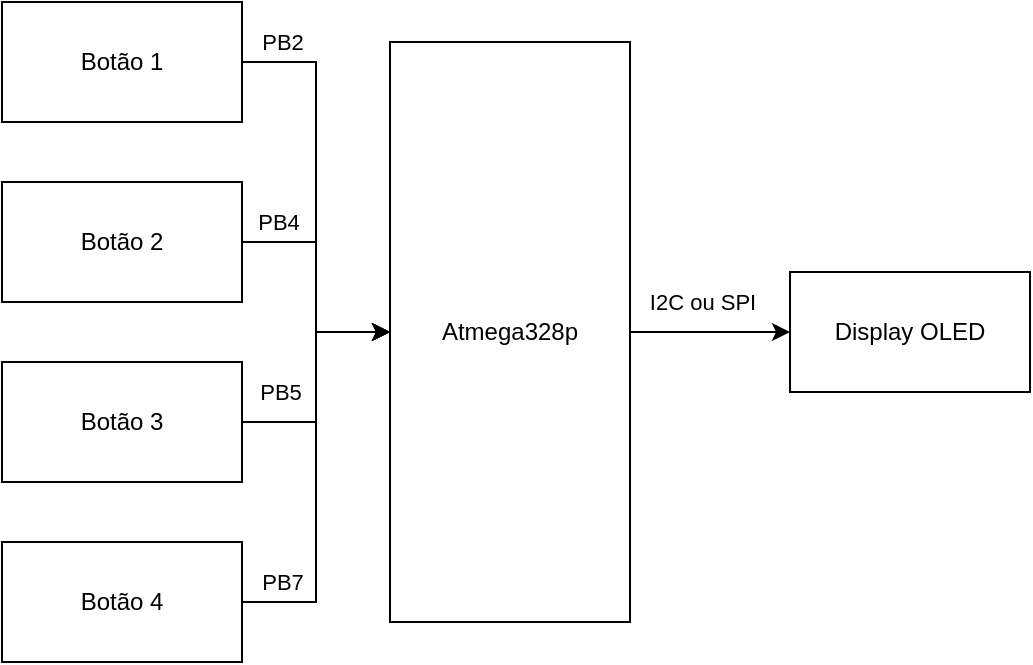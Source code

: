 <mxfile version="24.7.17">
  <diagram id="C5RBs43oDa-KdzZeNtuy" name="Page-1">
    <mxGraphModel dx="699" dy="408" grid="1" gridSize="10" guides="1" tooltips="1" connect="1" arrows="1" fold="1" page="1" pageScale="1" pageWidth="827" pageHeight="1169" math="0" shadow="0">
      <root>
        <mxCell id="WIyWlLk6GJQsqaUBKTNV-0" />
        <mxCell id="WIyWlLk6GJQsqaUBKTNV-1" parent="WIyWlLk6GJQsqaUBKTNV-0" />
        <mxCell id="ndUPrN46B4jrnN9Xzy0K-12" value="" style="edgeStyle=orthogonalEdgeStyle;rounded=0;orthogonalLoop=1;jettySize=auto;html=1;" edge="1" parent="WIyWlLk6GJQsqaUBKTNV-1" source="ndUPrN46B4jrnN9Xzy0K-0" target="ndUPrN46B4jrnN9Xzy0K-11">
          <mxGeometry relative="1" as="geometry" />
        </mxCell>
        <mxCell id="ndUPrN46B4jrnN9Xzy0K-13" value="I2C ou SPI" style="edgeLabel;html=1;align=center;verticalAlign=middle;resizable=0;points=[];" vertex="1" connectable="0" parent="ndUPrN46B4jrnN9Xzy0K-12">
          <mxGeometry x="-0.275" y="-3" relative="1" as="geometry">
            <mxPoint x="7" y="-18" as="offset" />
          </mxGeometry>
        </mxCell>
        <mxCell id="ndUPrN46B4jrnN9Xzy0K-0" value="Atmega328p" style="rounded=0;whiteSpace=wrap;html=1;" vertex="1" parent="WIyWlLk6GJQsqaUBKTNV-1">
          <mxGeometry x="294" y="70" width="120" height="290" as="geometry" />
        </mxCell>
        <mxCell id="ndUPrN46B4jrnN9Xzy0K-7" value="" style="edgeStyle=orthogonalEdgeStyle;rounded=0;orthogonalLoop=1;jettySize=auto;html=1;" edge="1" parent="WIyWlLk6GJQsqaUBKTNV-1" source="ndUPrN46B4jrnN9Xzy0K-1" target="ndUPrN46B4jrnN9Xzy0K-0">
          <mxGeometry relative="1" as="geometry" />
        </mxCell>
        <mxCell id="ndUPrN46B4jrnN9Xzy0K-14" value="PB2" style="edgeLabel;html=1;align=center;verticalAlign=middle;resizable=0;points=[];" vertex="1" connectable="0" parent="ndUPrN46B4jrnN9Xzy0K-7">
          <mxGeometry x="-0.378" y="5" relative="1" as="geometry">
            <mxPoint x="-22" y="-38" as="offset" />
          </mxGeometry>
        </mxCell>
        <mxCell id="ndUPrN46B4jrnN9Xzy0K-1" value="Botão 1" style="rounded=0;whiteSpace=wrap;html=1;" vertex="1" parent="WIyWlLk6GJQsqaUBKTNV-1">
          <mxGeometry x="100" y="50" width="120" height="60" as="geometry" />
        </mxCell>
        <mxCell id="ndUPrN46B4jrnN9Xzy0K-8" value="" style="edgeStyle=orthogonalEdgeStyle;rounded=0;orthogonalLoop=1;jettySize=auto;html=1;" edge="1" parent="WIyWlLk6GJQsqaUBKTNV-1" source="ndUPrN46B4jrnN9Xzy0K-4" target="ndUPrN46B4jrnN9Xzy0K-0">
          <mxGeometry relative="1" as="geometry" />
        </mxCell>
        <mxCell id="ndUPrN46B4jrnN9Xzy0K-15" value="PB4" style="edgeLabel;html=1;align=center;verticalAlign=middle;resizable=0;points=[];" vertex="1" connectable="0" parent="ndUPrN46B4jrnN9Xzy0K-8">
          <mxGeometry x="-0.698" y="2" relative="1" as="geometry">
            <mxPoint y="-8" as="offset" />
          </mxGeometry>
        </mxCell>
        <mxCell id="ndUPrN46B4jrnN9Xzy0K-4" value="Botão 2" style="rounded=0;whiteSpace=wrap;html=1;" vertex="1" parent="WIyWlLk6GJQsqaUBKTNV-1">
          <mxGeometry x="100" y="140" width="120" height="60" as="geometry" />
        </mxCell>
        <mxCell id="ndUPrN46B4jrnN9Xzy0K-9" value="" style="edgeStyle=orthogonalEdgeStyle;rounded=0;orthogonalLoop=1;jettySize=auto;html=1;" edge="1" parent="WIyWlLk6GJQsqaUBKTNV-1" source="ndUPrN46B4jrnN9Xzy0K-5" target="ndUPrN46B4jrnN9Xzy0K-0">
          <mxGeometry relative="1" as="geometry" />
        </mxCell>
        <mxCell id="ndUPrN46B4jrnN9Xzy0K-16" value="PB5" style="edgeLabel;html=1;align=center;verticalAlign=middle;resizable=0;points=[];" vertex="1" connectable="0" parent="ndUPrN46B4jrnN9Xzy0K-9">
          <mxGeometry x="-0.681" y="3" relative="1" as="geometry">
            <mxPoint y="-12" as="offset" />
          </mxGeometry>
        </mxCell>
        <mxCell id="ndUPrN46B4jrnN9Xzy0K-5" value="Botão 3" style="rounded=0;whiteSpace=wrap;html=1;" vertex="1" parent="WIyWlLk6GJQsqaUBKTNV-1">
          <mxGeometry x="100" y="230" width="120" height="60" as="geometry" />
        </mxCell>
        <mxCell id="ndUPrN46B4jrnN9Xzy0K-10" value="" style="edgeStyle=orthogonalEdgeStyle;rounded=0;orthogonalLoop=1;jettySize=auto;html=1;" edge="1" parent="WIyWlLk6GJQsqaUBKTNV-1" source="ndUPrN46B4jrnN9Xzy0K-6" target="ndUPrN46B4jrnN9Xzy0K-0">
          <mxGeometry relative="1" as="geometry" />
        </mxCell>
        <mxCell id="ndUPrN46B4jrnN9Xzy0K-17" value="PB7" style="edgeLabel;html=1;align=center;verticalAlign=middle;resizable=0;points=[];" vertex="1" connectable="0" parent="ndUPrN46B4jrnN9Xzy0K-10">
          <mxGeometry x="-0.809" y="2" relative="1" as="geometry">
            <mxPoint y="-8" as="offset" />
          </mxGeometry>
        </mxCell>
        <mxCell id="ndUPrN46B4jrnN9Xzy0K-6" value="Botão 4" style="rounded=0;whiteSpace=wrap;html=1;" vertex="1" parent="WIyWlLk6GJQsqaUBKTNV-1">
          <mxGeometry x="100" y="320" width="120" height="60" as="geometry" />
        </mxCell>
        <mxCell id="ndUPrN46B4jrnN9Xzy0K-11" value="Display OLED" style="whiteSpace=wrap;html=1;rounded=0;" vertex="1" parent="WIyWlLk6GJQsqaUBKTNV-1">
          <mxGeometry x="494" y="185" width="120" height="60" as="geometry" />
        </mxCell>
      </root>
    </mxGraphModel>
  </diagram>
</mxfile>
